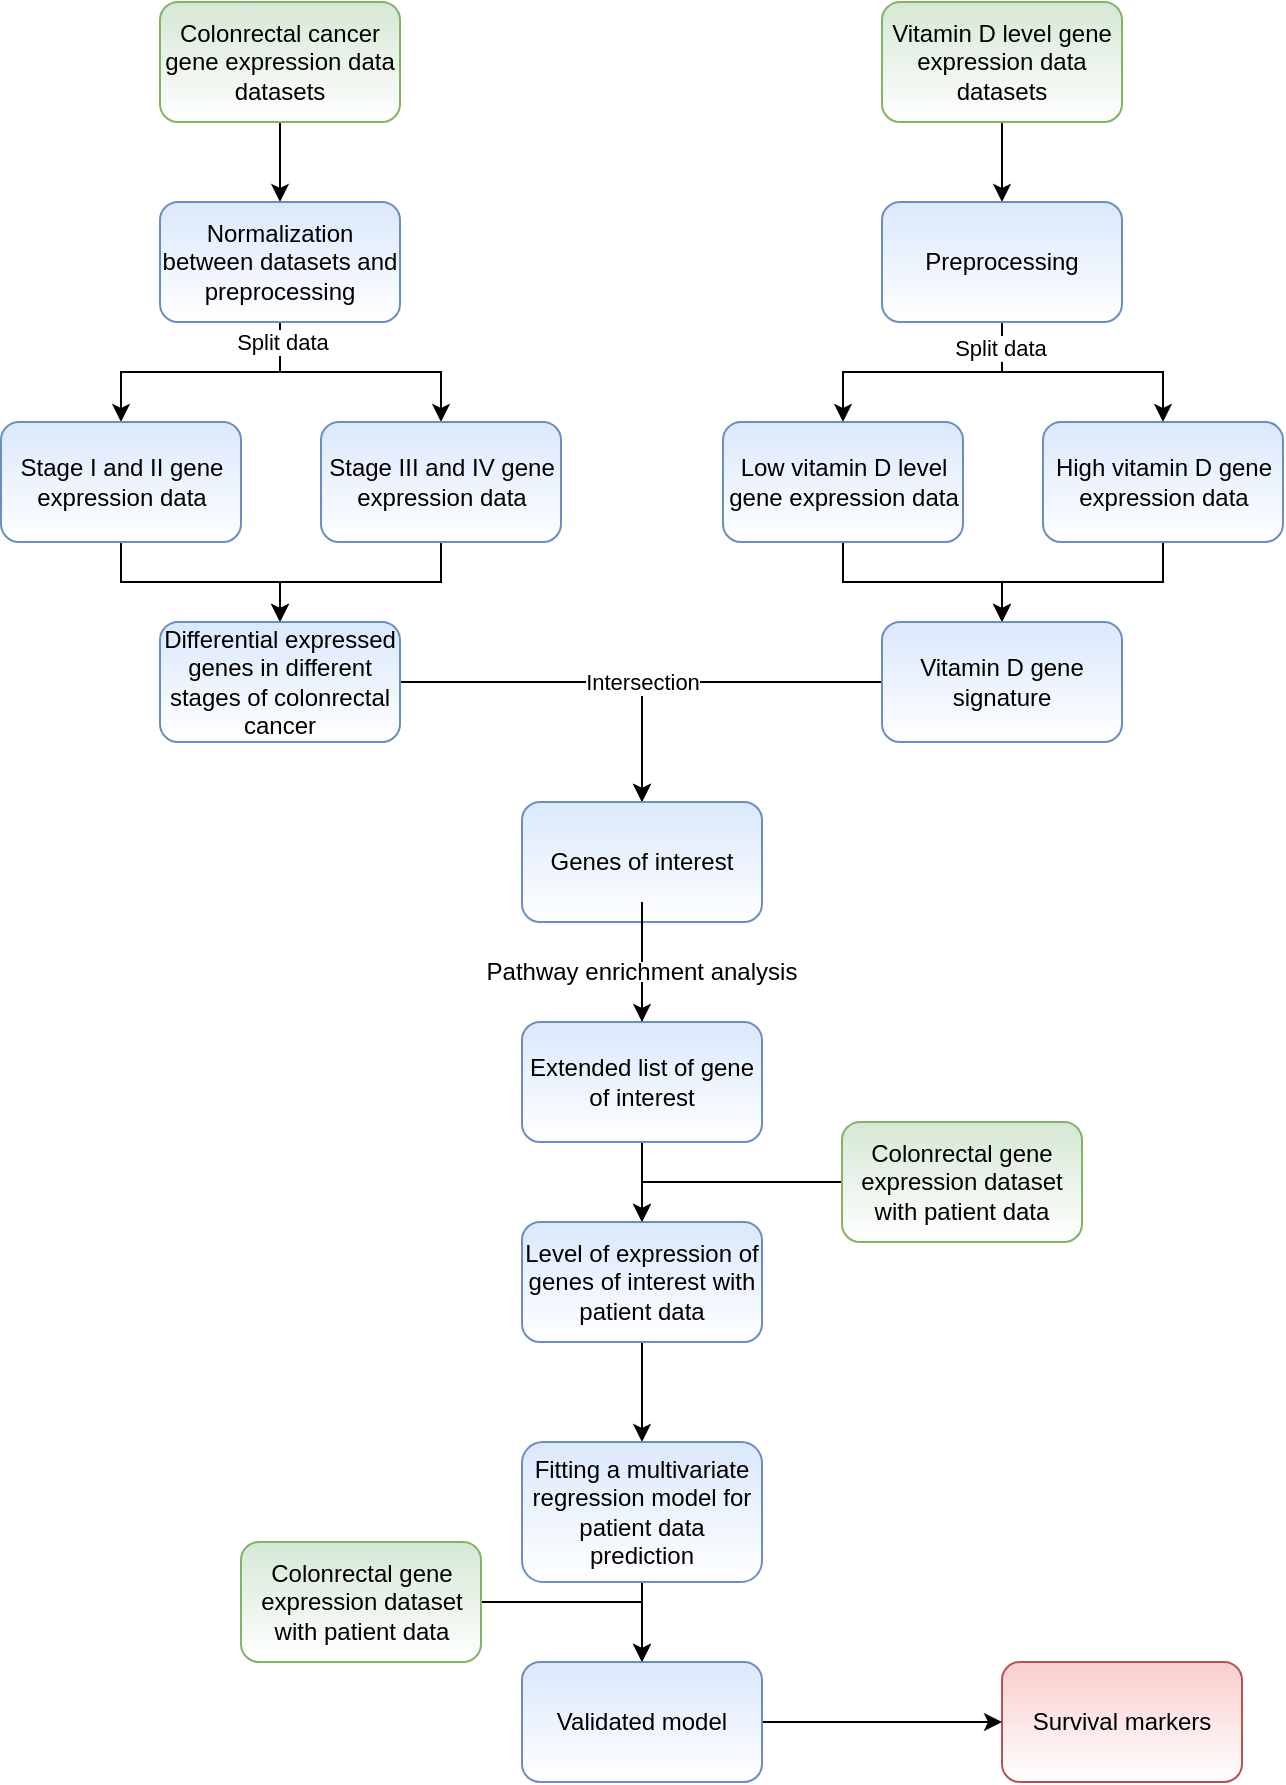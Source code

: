 <mxfile version="15.4.0" type="device"><diagram id="vDx-caHwlmbPczKf0Np_" name="Page-1"><mxGraphModel dx="1184" dy="1237" grid="1" gridSize="10" guides="1" tooltips="1" connect="1" arrows="1" fold="1" page="1" pageScale="1" pageWidth="827" pageHeight="1169" math="0" shadow="0"><root><mxCell id="0"/><mxCell id="1" parent="0"/><mxCell id="cUBbiBviYOnJkvexx-R2-7" style="edgeStyle=orthogonalEdgeStyle;rounded=0;orthogonalLoop=1;jettySize=auto;html=1;entryX=0.5;entryY=0;entryDx=0;entryDy=0;" parent="1" source="cUBbiBviYOnJkvexx-R2-2" target="cUBbiBviYOnJkvexx-R2-6" edge="1"><mxGeometry relative="1" as="geometry"/></mxCell><mxCell id="cUBbiBviYOnJkvexx-R2-2" value="Vitamin D level gene expression data datasets" style="rounded=1;whiteSpace=wrap;html=1;fillColor=#d5e8d4;strokeColor=#82b366;glass=0;gradientColor=#ffffff;" parent="1" vertex="1"><mxGeometry x="1290" y="180" width="120" height="60" as="geometry"/></mxCell><mxCell id="cUBbiBviYOnJkvexx-R2-5" value="" style="edgeStyle=orthogonalEdgeStyle;rounded=0;orthogonalLoop=1;jettySize=auto;html=1;" parent="1" source="cUBbiBviYOnJkvexx-R2-3" target="cUBbiBviYOnJkvexx-R2-4" edge="1"><mxGeometry relative="1" as="geometry"/></mxCell><mxCell id="cUBbiBviYOnJkvexx-R2-3" value="Colonrectal cancer gene expression data datasets" style="rounded=1;whiteSpace=wrap;html=1;fillColor=#d5e8d4;strokeColor=#82b366;glass=0;gradientColor=#ffffff;" parent="1" vertex="1"><mxGeometry x="929" y="180" width="120" height="60" as="geometry"/></mxCell><mxCell id="cUBbiBviYOnJkvexx-R2-9" value="" style="edgeStyle=orthogonalEdgeStyle;rounded=0;orthogonalLoop=1;jettySize=auto;html=1;" parent="1" source="cUBbiBviYOnJkvexx-R2-4" target="cUBbiBviYOnJkvexx-R2-8" edge="1"><mxGeometry relative="1" as="geometry"/></mxCell><mxCell id="cUBbiBviYOnJkvexx-R2-11" value="" style="edgeStyle=orthogonalEdgeStyle;rounded=0;orthogonalLoop=1;jettySize=auto;html=1;" parent="1" source="cUBbiBviYOnJkvexx-R2-4" target="cUBbiBviYOnJkvexx-R2-10" edge="1"><mxGeometry relative="1" as="geometry"/></mxCell><mxCell id="cUBbiBviYOnJkvexx-R2-12" value="Split data" style="edgeLabel;html=1;align=center;verticalAlign=middle;resizable=0;points=[];" parent="cUBbiBviYOnJkvexx-R2-11" vertex="1" connectable="0"><mxGeometry x="-0.5" y="-3" relative="1" as="geometry"><mxPoint x="-7" y="-18" as="offset"/></mxGeometry></mxCell><mxCell id="cUBbiBviYOnJkvexx-R2-4" value="Normalization between datasets and preprocessing" style="whiteSpace=wrap;html=1;rounded=1;fillColor=#dae8fc;strokeColor=#6c8ebf;gradientColor=#ffffff;" parent="1" vertex="1"><mxGeometry x="929" y="280" width="120" height="60" as="geometry"/></mxCell><mxCell id="cUBbiBviYOnJkvexx-R2-24" style="edgeStyle=orthogonalEdgeStyle;rounded=0;orthogonalLoop=1;jettySize=auto;html=1;entryX=0.5;entryY=0;entryDx=0;entryDy=0;" parent="1" source="cUBbiBviYOnJkvexx-R2-6" target="cUBbiBviYOnJkvexx-R2-20" edge="1"><mxGeometry relative="1" as="geometry"/></mxCell><mxCell id="cUBbiBviYOnJkvexx-R2-25" style="edgeStyle=orthogonalEdgeStyle;rounded=0;orthogonalLoop=1;jettySize=auto;html=1;entryX=0.5;entryY=0;entryDx=0;entryDy=0;" parent="1" source="cUBbiBviYOnJkvexx-R2-6" target="cUBbiBviYOnJkvexx-R2-22" edge="1"><mxGeometry relative="1" as="geometry"/></mxCell><mxCell id="cUBbiBviYOnJkvexx-R2-6" value="Preprocessing" style="whiteSpace=wrap;html=1;rounded=1;fillColor=#dae8fc;strokeColor=#6c8ebf;gradientColor=#ffffff;" parent="1" vertex="1"><mxGeometry x="1290" y="280" width="120" height="60" as="geometry"/></mxCell><mxCell id="cUBbiBviYOnJkvexx-R2-14" value="" style="edgeStyle=orthogonalEdgeStyle;rounded=0;orthogonalLoop=1;jettySize=auto;html=1;" parent="1" source="cUBbiBviYOnJkvexx-R2-8" target="cUBbiBviYOnJkvexx-R2-13" edge="1"><mxGeometry relative="1" as="geometry"/></mxCell><mxCell id="cUBbiBviYOnJkvexx-R2-8" value="Stage I and II gene expression data" style="whiteSpace=wrap;html=1;rounded=1;fillColor=#dae8fc;strokeColor=#6c8ebf;gradientColor=#ffffff;" parent="1" vertex="1"><mxGeometry x="849.5" y="390" width="120" height="60" as="geometry"/></mxCell><mxCell id="cUBbiBviYOnJkvexx-R2-15" style="edgeStyle=orthogonalEdgeStyle;rounded=0;orthogonalLoop=1;jettySize=auto;html=1;entryX=0.5;entryY=0;entryDx=0;entryDy=0;" parent="1" source="cUBbiBviYOnJkvexx-R2-10" target="cUBbiBviYOnJkvexx-R2-13" edge="1"><mxGeometry relative="1" as="geometry"/></mxCell><mxCell id="cUBbiBviYOnJkvexx-R2-10" value="&lt;span&gt;Stage III and IV gene expression data&lt;/span&gt;" style="whiteSpace=wrap;html=1;rounded=1;fillColor=#dae8fc;strokeColor=#6c8ebf;gradientColor=#ffffff;" parent="1" vertex="1"><mxGeometry x="1009.5" y="390" width="120" height="60" as="geometry"/></mxCell><mxCell id="cUBbiBviYOnJkvexx-R2-26" style="edgeStyle=orthogonalEdgeStyle;rounded=0;orthogonalLoop=1;jettySize=auto;html=1;entryX=0.5;entryY=0;entryDx=0;entryDy=0;" parent="1" source="cUBbiBviYOnJkvexx-R2-13" target="cUBbiBviYOnJkvexx-R2-27" edge="1"><mxGeometry relative="1" as="geometry"><mxPoint x="1170" y="580" as="targetPoint"/></mxGeometry></mxCell><mxCell id="cUBbiBviYOnJkvexx-R2-13" value="Differential expressed genes in different stages of colonrectal cancer" style="whiteSpace=wrap;html=1;rounded=1;fillColor=#dae8fc;strokeColor=#6c8ebf;gradientColor=#ffffff;" parent="1" vertex="1"><mxGeometry x="929" y="490" width="120" height="60" as="geometry"/></mxCell><mxCell id="cUBbiBviYOnJkvexx-R2-19" value="" style="edgeStyle=orthogonalEdgeStyle;rounded=0;orthogonalLoop=1;jettySize=auto;html=1;" parent="1" source="cUBbiBviYOnJkvexx-R2-20" target="cUBbiBviYOnJkvexx-R2-23" edge="1"><mxGeometry relative="1" as="geometry"/></mxCell><mxCell id="cUBbiBviYOnJkvexx-R2-20" value="Low vitamin D level gene expression data" style="whiteSpace=wrap;html=1;rounded=1;fillColor=#dae8fc;strokeColor=#6c8ebf;gradientColor=#ffffff;" parent="1" vertex="1"><mxGeometry x="1210.5" y="390" width="120" height="60" as="geometry"/></mxCell><mxCell id="cUBbiBviYOnJkvexx-R2-21" style="edgeStyle=orthogonalEdgeStyle;rounded=0;orthogonalLoop=1;jettySize=auto;html=1;entryX=0.5;entryY=0;entryDx=0;entryDy=0;" parent="1" source="cUBbiBviYOnJkvexx-R2-22" target="cUBbiBviYOnJkvexx-R2-23" edge="1"><mxGeometry relative="1" as="geometry"/></mxCell><mxCell id="cUBbiBviYOnJkvexx-R2-22" value="&lt;span&gt;High vitamin D gene expression data&lt;/span&gt;" style="whiteSpace=wrap;html=1;rounded=1;fillColor=#dae8fc;strokeColor=#6c8ebf;gradientColor=#ffffff;" parent="1" vertex="1"><mxGeometry x="1370.5" y="390" width="120" height="60" as="geometry"/></mxCell><mxCell id="cUBbiBviYOnJkvexx-R2-28" value="" style="edgeStyle=orthogonalEdgeStyle;rounded=0;orthogonalLoop=1;jettySize=auto;html=1;" parent="1" source="cUBbiBviYOnJkvexx-R2-23" target="cUBbiBviYOnJkvexx-R2-27" edge="1"><mxGeometry relative="1" as="geometry"/></mxCell><mxCell id="cUBbiBviYOnJkvexx-R2-29" value="Intersection" style="edgeLabel;html=1;align=center;verticalAlign=middle;resizable=0;points=[];" parent="cUBbiBviYOnJkvexx-R2-28" vertex="1" connectable="0"><mxGeometry x="0.14" y="-1" relative="1" as="geometry"><mxPoint x="-18" y="1" as="offset"/></mxGeometry></mxCell><mxCell id="cUBbiBviYOnJkvexx-R2-23" value="Vitamin D gene signature" style="whiteSpace=wrap;html=1;rounded=1;fillColor=#dae8fc;strokeColor=#6c8ebf;gradientColor=#ffffff;" parent="1" vertex="1"><mxGeometry x="1290" y="490" width="120" height="60" as="geometry"/></mxCell><mxCell id="cUBbiBviYOnJkvexx-R2-44" value="" style="edgeStyle=orthogonalEdgeStyle;rounded=0;orthogonalLoop=1;jettySize=auto;html=1;startArrow=none;" parent="1" source="cUBbiBviYOnJkvexx-R2-45" target="cUBbiBviYOnJkvexx-R2-43" edge="1"><mxGeometry relative="1" as="geometry"/></mxCell><mxCell id="cUBbiBviYOnJkvexx-R2-27" value="Genes of interest" style="whiteSpace=wrap;html=1;rounded=1;fillColor=#dae8fc;strokeColor=#6c8ebf;gradientColor=#ffffff;" parent="1" vertex="1"><mxGeometry x="1110" y="580" width="120" height="60" as="geometry"/></mxCell><mxCell id="cUBbiBviYOnJkvexx-R2-32" value="Split data" style="edgeLabel;html=1;align=center;verticalAlign=middle;resizable=0;points=[];" parent="1" vertex="1" connectable="0"><mxGeometry x="999.5" y="363" as="geometry"><mxPoint x="349" y="-10" as="offset"/></mxGeometry></mxCell><mxCell id="cUBbiBviYOnJkvexx-R2-48" style="edgeStyle=orthogonalEdgeStyle;rounded=0;orthogonalLoop=1;jettySize=auto;html=1;entryX=0.5;entryY=0;entryDx=0;entryDy=0;" parent="1" source="cUBbiBviYOnJkvexx-R2-33" target="cUBbiBviYOnJkvexx-R2-36" edge="1"><mxGeometry relative="1" as="geometry"><mxPoint x="1170" y="900" as="targetPoint"/><Array as="points"><mxPoint x="1170" y="770"/></Array></mxGeometry></mxCell><mxCell id="cUBbiBviYOnJkvexx-R2-33" value="Colonrectal gene expression dataset with patient data" style="rounded=1;whiteSpace=wrap;html=1;fillColor=#d5e8d4;strokeColor=#82b366;glass=0;gradientColor=#ffffff;" parent="1" vertex="1"><mxGeometry x="1270" y="740" width="120" height="60" as="geometry"/></mxCell><mxCell id="cUBbiBviYOnJkvexx-R2-41" value="" style="edgeStyle=orthogonalEdgeStyle;rounded=0;orthogonalLoop=1;jettySize=auto;html=1;" parent="1" source="cUBbiBviYOnJkvexx-R2-36" target="cUBbiBviYOnJkvexx-R2-40" edge="1"><mxGeometry relative="1" as="geometry"/></mxCell><mxCell id="cUBbiBviYOnJkvexx-R2-36" value="Level of expression of genes of interest with patient data" style="whiteSpace=wrap;html=1;rounded=1;fillColor=#dae8fc;strokeColor=#6c8ebf;gradientColor=#ffffff;" parent="1" vertex="1"><mxGeometry x="1110" y="790" width="120" height="60" as="geometry"/></mxCell><mxCell id="cUBbiBviYOnJkvexx-R2-55" value="" style="edgeStyle=orthogonalEdgeStyle;rounded=0;orthogonalLoop=1;jettySize=auto;html=1;" parent="1" source="cUBbiBviYOnJkvexx-R2-40" target="cUBbiBviYOnJkvexx-R2-54" edge="1"><mxGeometry relative="1" as="geometry"/></mxCell><mxCell id="cUBbiBviYOnJkvexx-R2-40" value="Fitting a multivariate regression model for patient data prediction" style="whiteSpace=wrap;html=1;rounded=1;fillColor=#dae8fc;strokeColor=#6c8ebf;gradientColor=#ffffff;" parent="1" vertex="1"><mxGeometry x="1110" y="900" width="120" height="70" as="geometry"/></mxCell><mxCell id="cUBbiBviYOnJkvexx-R2-47" style="edgeStyle=orthogonalEdgeStyle;rounded=0;orthogonalLoop=1;jettySize=auto;html=1;entryX=0.5;entryY=0;entryDx=0;entryDy=0;" parent="1" source="cUBbiBviYOnJkvexx-R2-43" target="cUBbiBviYOnJkvexx-R2-36" edge="1"><mxGeometry relative="1" as="geometry"/></mxCell><mxCell id="cUBbiBviYOnJkvexx-R2-43" value="Extended list of gene of interest" style="whiteSpace=wrap;html=1;rounded=1;fillColor=#dae8fc;strokeColor=#6c8ebf;gradientColor=#ffffff;" parent="1" vertex="1"><mxGeometry x="1110" y="690" width="120" height="60" as="geometry"/></mxCell><mxCell id="cUBbiBviYOnJkvexx-R2-45" value="Pathway enrichment analysis" style="text;html=1;strokeColor=none;fillColor=none;align=center;verticalAlign=middle;whiteSpace=wrap;rounded=0;" parent="1" vertex="1"><mxGeometry x="1090" y="650" width="160" height="30" as="geometry"/></mxCell><mxCell id="cUBbiBviYOnJkvexx-R2-46" value="" style="edgeStyle=orthogonalEdgeStyle;rounded=0;orthogonalLoop=1;jettySize=auto;html=1;endArrow=none;" parent="1" source="cUBbiBviYOnJkvexx-R2-27" target="cUBbiBviYOnJkvexx-R2-45" edge="1"><mxGeometry relative="1" as="geometry"><mxPoint x="1170" y="640" as="sourcePoint"/><mxPoint x="1170" y="720" as="targetPoint"/></mxGeometry></mxCell><mxCell id="cUBbiBviYOnJkvexx-R2-50" value="Survival markers" style="whiteSpace=wrap;html=1;rounded=1;fillColor=#f8cecc;strokeColor=#b85450;gradientColor=#ffffff;" parent="1" vertex="1"><mxGeometry x="1350" y="1010" width="120" height="60" as="geometry"/></mxCell><mxCell id="cUBbiBviYOnJkvexx-R2-56" style="edgeStyle=orthogonalEdgeStyle;rounded=0;orthogonalLoop=1;jettySize=auto;html=1;entryX=0;entryY=0.5;entryDx=0;entryDy=0;" parent="1" source="cUBbiBviYOnJkvexx-R2-54" target="cUBbiBviYOnJkvexx-R2-50" edge="1"><mxGeometry relative="1" as="geometry"/></mxCell><mxCell id="cUBbiBviYOnJkvexx-R2-54" value="Validated model" style="whiteSpace=wrap;html=1;rounded=1;fillColor=#dae8fc;strokeColor=#6c8ebf;gradientColor=#ffffff;" parent="1" vertex="1"><mxGeometry x="1110" y="1010" width="120" height="60" as="geometry"/></mxCell><mxCell id="j6m2_1sTZ1IpCH8Vb2vG-3" style="edgeStyle=orthogonalEdgeStyle;rounded=0;orthogonalLoop=1;jettySize=auto;html=1;" edge="1" parent="1" source="j6m2_1sTZ1IpCH8Vb2vG-2"><mxGeometry relative="1" as="geometry"><mxPoint x="1170" y="1010" as="targetPoint"/><Array as="points"><mxPoint x="1170" y="980"/></Array></mxGeometry></mxCell><mxCell id="j6m2_1sTZ1IpCH8Vb2vG-2" value="Colonrectal gene expression dataset with patient data" style="rounded=1;whiteSpace=wrap;html=1;fillColor=#d5e8d4;strokeColor=#82b366;glass=0;gradientColor=#ffffff;" vertex="1" parent="1"><mxGeometry x="969.5" y="950" width="120" height="60" as="geometry"/></mxCell></root></mxGraphModel></diagram></mxfile>